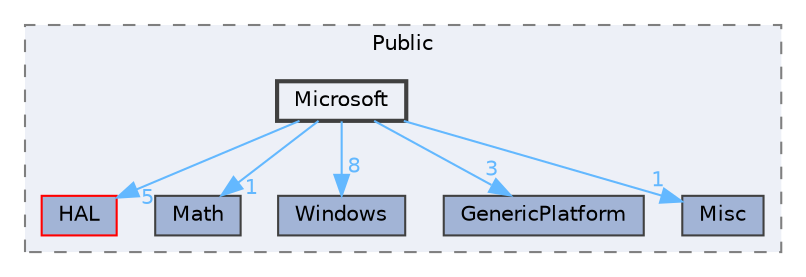 digraph "Microsoft"
{
 // INTERACTIVE_SVG=YES
 // LATEX_PDF_SIZE
  bgcolor="transparent";
  edge [fontname=Helvetica,fontsize=10,labelfontname=Helvetica,labelfontsize=10];
  node [fontname=Helvetica,fontsize=10,shape=box,height=0.2,width=0.4];
  compound=true
  subgraph clusterdir_ba49309ee78fabe0452662bc1a7ef37d {
    graph [ bgcolor="#edf0f7", pencolor="grey50", label="Public", fontname=Helvetica,fontsize=10 style="filled,dashed", URL="dir_ba49309ee78fabe0452662bc1a7ef37d.html",tooltip=""]
  dir_06b681a867cd45e91f64ca04156625cf [label="HAL", fillcolor="#a2b4d6", color="red", style="filled", URL="dir_06b681a867cd45e91f64ca04156625cf.html",tooltip=""];
  dir_d9c32345848c1de2353c1248bbdefaac [label="Math", fillcolor="#a2b4d6", color="grey25", style="filled", URL="dir_d9c32345848c1de2353c1248bbdefaac.html",tooltip=""];
  dir_c6334f7c21d3e53d5a1c1a7f63a2fefd [label="Windows", fillcolor="#a2b4d6", color="grey25", style="filled", URL="dir_c6334f7c21d3e53d5a1c1a7f63a2fefd.html",tooltip=""];
  dir_1c568e3b9220952114991a6a4d431654 [label="GenericPlatform", fillcolor="#a2b4d6", color="grey25", style="filled", URL="dir_1c568e3b9220952114991a6a4d431654.html",tooltip=""];
  dir_8d7b93d547498163f6da7ff79a1b5a4d [label="Misc", fillcolor="#a2b4d6", color="grey25", style="filled", URL="dir_8d7b93d547498163f6da7ff79a1b5a4d.html",tooltip=""];
  dir_16c4c5a0f1b89371cdaac3615a7ab37c [label="Microsoft", fillcolor="#edf0f7", color="grey25", style="filled,bold", URL="dir_16c4c5a0f1b89371cdaac3615a7ab37c.html",tooltip=""];
  }
  dir_16c4c5a0f1b89371cdaac3615a7ab37c->dir_06b681a867cd45e91f64ca04156625cf [headlabel="5", labeldistance=1.5 headhref="dir_000638_000461.html" href="dir_000638_000461.html" color="steelblue1" fontcolor="steelblue1"];
  dir_16c4c5a0f1b89371cdaac3615a7ab37c->dir_1c568e3b9220952114991a6a4d431654 [headlabel="3", labeldistance=1.5 headhref="dir_000638_000432.html" href="dir_000638_000432.html" color="steelblue1" fontcolor="steelblue1"];
  dir_16c4c5a0f1b89371cdaac3615a7ab37c->dir_8d7b93d547498163f6da7ff79a1b5a4d [headlabel="1", labeldistance=1.5 headhref="dir_000638_000649.html" href="dir_000638_000649.html" color="steelblue1" fontcolor="steelblue1"];
  dir_16c4c5a0f1b89371cdaac3615a7ab37c->dir_c6334f7c21d3e53d5a1c1a7f63a2fefd [headlabel="8", labeldistance=1.5 headhref="dir_000638_001292.html" href="dir_000638_001292.html" color="steelblue1" fontcolor="steelblue1"];
  dir_16c4c5a0f1b89371cdaac3615a7ab37c->dir_d9c32345848c1de2353c1248bbdefaac [headlabel="1", labeldistance=1.5 headhref="dir_000638_000608.html" href="dir_000638_000608.html" color="steelblue1" fontcolor="steelblue1"];
}
